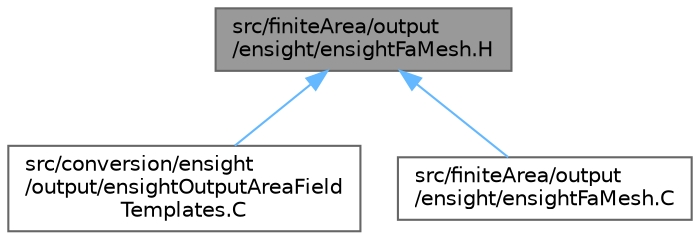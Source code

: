 digraph "src/finiteArea/output/ensight/ensightFaMesh.H"
{
 // LATEX_PDF_SIZE
  bgcolor="transparent";
  edge [fontname=Helvetica,fontsize=10,labelfontname=Helvetica,labelfontsize=10];
  node [fontname=Helvetica,fontsize=10,shape=box,height=0.2,width=0.4];
  Node1 [id="Node000001",label="src/finiteArea/output\l/ensight/ensightFaMesh.H",height=0.2,width=0.4,color="gray40", fillcolor="grey60", style="filled", fontcolor="black",tooltip=" "];
  Node1 -> Node2 [id="edge1_Node000001_Node000002",dir="back",color="steelblue1",style="solid",tooltip=" "];
  Node2 [id="Node000002",label="src/conversion/ensight\l/output/ensightOutputAreaField\lTemplates.C",height=0.2,width=0.4,color="grey40", fillcolor="white", style="filled",URL="$ensightOutputAreaFieldTemplates_8C.html",tooltip=" "];
  Node1 -> Node3 [id="edge2_Node000001_Node000003",dir="back",color="steelblue1",style="solid",tooltip=" "];
  Node3 [id="Node000003",label="src/finiteArea/output\l/ensight/ensightFaMesh.C",height=0.2,width=0.4,color="grey40", fillcolor="white", style="filled",URL="$ensightFaMesh_8C.html",tooltip=" "];
}
